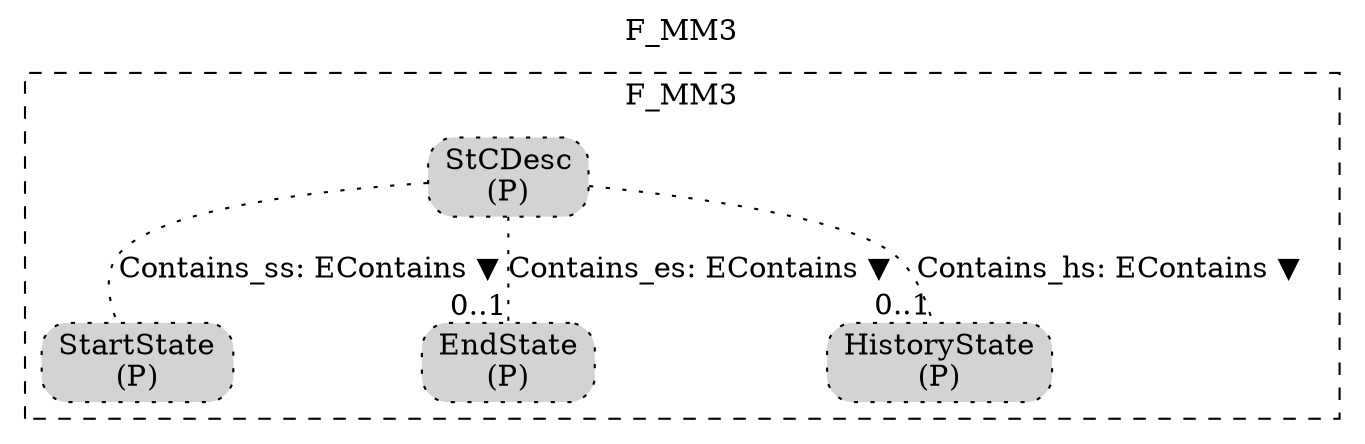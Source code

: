 digraph {graph[label=F_MM3,labelloc=tl,labelfontsize=12];
subgraph cluster_F_MM3{style=dashed;label=F_MM3;
"PStCDesc"[shape=box,fillcolor=lightgray,style ="rounded,filled,dotted",label=<StCDesc<br/>(P)>];
"PStartState"[shape=box,fillcolor=lightgray,style ="rounded,filled,dotted",label=<StartState<br/>(P)>];
"PEndState"[shape=box,fillcolor=lightgray,style ="rounded,filled,dotted",label=<EndState<br/>(P)>];
"PHistoryState"[shape=box,fillcolor=lightgray,style ="rounded,filled,dotted",label=<HistoryState<br/>(P)>];

"PStCDesc"->"PEndState"[label="Contains_es: EContains ▼",dir=none,taillabel="",headlabel="0..1",style=dotted];
"PStCDesc"->"PStartState"[label="Contains_ss: EContains ▼",dir=none,taillabel="",headlabel="",style=dotted];
"PStCDesc"->"PHistoryState"[label="Contains_hs: EContains ▼",dir=none,taillabel="",headlabel="0..1",style=dotted];

}




}